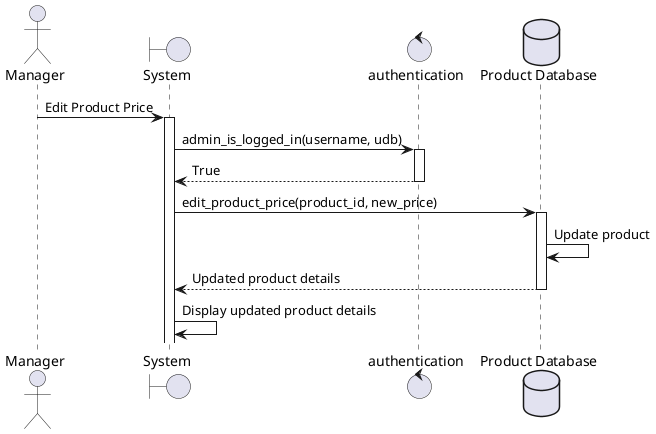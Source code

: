 @startuml editPrice
actor Manager
boundary "System" as system
control "authentication" as auth 
Database "Product Database" as pdb
Manager -> system: Edit Product Price
activate system
system -> auth: admin_is_logged_in(username, udb)
activate auth
auth --> system: True
deactivate auth
system -> pdb: edit_product_price(product_id, new_price)
activate pdb
pdb -> pdb: Update product
pdb --> system: Updated product details
deactivate pdb
system -> system: Display updated product details
@enduml 